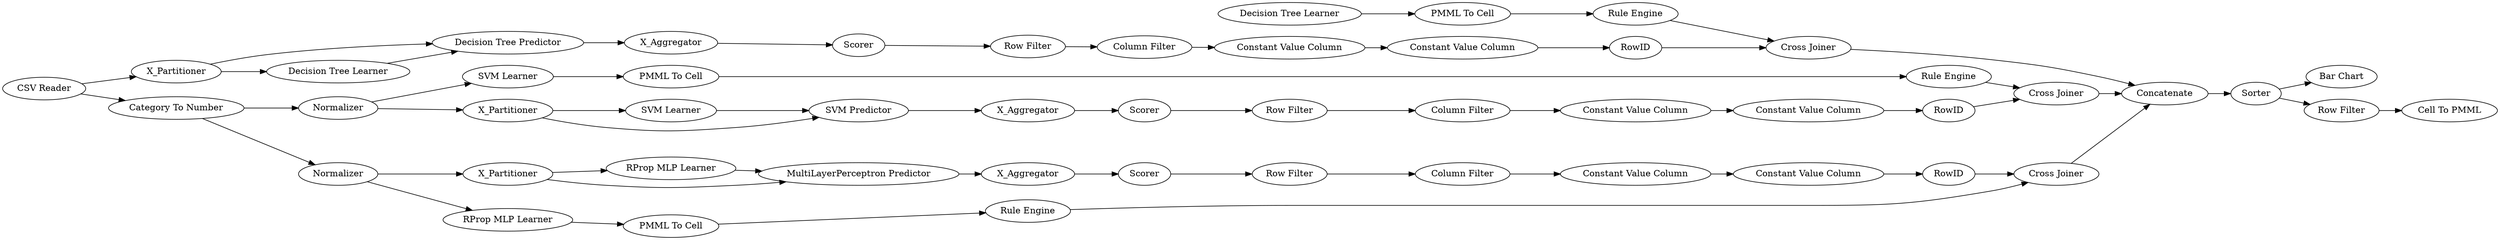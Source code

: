digraph {
	"-4789366368564397375_38" [label="Cross Joiner"]
	"262910917285728600_39" [label="Cross Joiner"]
	"-3721087672745601343_39" [label=Normalizer]
	"262910917285728600_7" [label=X_Aggregator]
	"-3721087672745601343_31" [label="RProp MLP Learner"]
	"-765695033901777488_59" [label="Bar Chart"]
	"-3758143944974146509_294" [label="Column Filter"]
	"-765695033901777488_60" [label=Concatenate]
	"-1048775669775063211_9" [label="Row Filter"]
	"5534939950999658491_33" [label="SVM Learner"]
	"-2909781546839015170_290" [label="Constant Value Column"]
	"-4894850547449539820_28" [label="PMML To Cell"]
	"-4894850547449539820_34" [label="Rule Engine"]
	"262910917285728600_31" [label="SVM Learner"]
	"-3758143944974146509_293" [label=RowID]
	"7018939695683497995_22" [label="PMML To Cell"]
	"-765695033901777488_52" [label=Sorter]
	"-4789366368564397375_2" [label=X_Partitioner]
	"-4789366368564397375_32" [label="Decision Tree Predictor"]
	"-3721087672745601343_2" [label=X_Partitioner]
	"-3721087672745601343_38" [label="Cross Joiner"]
	"-1048775669775063211_294" [label="Column Filter"]
	"5534939950999658491_34" [label="PMML To Cell"]
	"-3758143944974146509_292" [label="Constant Value Column"]
	"-4789366368564397375_39" [label=Scorer]
	"-765695033901777488_58" [label="Category To Number"]
	"-3721087672745601343_40" [label=Scorer]
	"-765695033901777488_62" [label="CSV Reader"]
	"-2909781546839015170_293" [label=RowID]
	"-765695033901777488_54" [label="Cell To PMML"]
	"262910917285728600_2" [label=X_Partitioner]
	"-2909781546839015170_9" [label="Row Filter"]
	"5534939950999658491_35" [label="Rule Engine"]
	"-2909781546839015170_294" [label="Column Filter"]
	"-4789366368564397375_7" [label=X_Aggregator]
	"7018939695683497995_35" [label="RProp MLP Learner"]
	"-3721087672745601343_7" [label=X_Aggregator]
	"-765695033901777488_53" [label="Row Filter"]
	"-1048775669775063211_290" [label="Constant Value Column"]
	"-3758143944974146509_9" [label="Row Filter"]
	"262910917285728600_40" [label=Normalizer]
	"-1048775669775063211_293" [label=RowID]
	"262910917285728600_32" [label="SVM Predictor"]
	"262910917285728600_41" [label=Scorer]
	"-4789366368564397375_31" [label="Decision Tree Learner"]
	"-1048775669775063211_292" [label="Constant Value Column"]
	"7018939695683497995_34" [label="Rule Engine"]
	"-4894850547449539820_33" [label="Decision Tree Learner"]
	"-2909781546839015170_292" [label="Constant Value Column"]
	"-3758143944974146509_290" [label="Constant Value Column"]
	"-3721087672745601343_32" [label="MultiLayerPerceptron Predictor"]
	"262910917285728600_31" -> "262910917285728600_32"
	"5534939950999658491_33" -> "5534939950999658491_34"
	"5534939950999658491_35" -> "262910917285728600_39"
	"-4789366368564397375_7" -> "-4789366368564397375_39"
	"262910917285728600_2" -> "262910917285728600_31"
	"-4789366368564397375_31" -> "-4789366368564397375_32"
	"-4894850547449539820_33" -> "-4894850547449539820_28"
	"-3721087672745601343_39" -> "-3721087672745601343_2"
	"262910917285728600_40" -> "5534939950999658491_33"
	"-765695033901777488_58" -> "-3721087672745601343_39"
	"-4789366368564397375_38" -> "-765695033901777488_60"
	"-4789366368564397375_2" -> "-4789366368564397375_31"
	"-2909781546839015170_290" -> "-2909781546839015170_292"
	"-4894850547449539820_28" -> "-4894850547449539820_34"
	"262910917285728600_40" -> "262910917285728600_2"
	"-3721087672745601343_31" -> "-3721087672745601343_32"
	"-765695033901777488_58" -> "262910917285728600_40"
	"-3721087672745601343_2" -> "-3721087672745601343_32"
	"-3721087672745601343_39" -> "7018939695683497995_35"
	"-765695033901777488_53" -> "-765695033901777488_54"
	"-1048775669775063211_293" -> "262910917285728600_39"
	"-765695033901777488_52" -> "-765695033901777488_59"
	"7018939695683497995_34" -> "-3721087672745601343_38"
	"262910917285728600_41" -> "-1048775669775063211_9"
	"-765695033901777488_62" -> "-4789366368564397375_2"
	"-3721087672745601343_2" -> "-3721087672745601343_31"
	"-4789366368564397375_2" -> "-4789366368564397375_32"
	"-4789366368564397375_39" -> "-3758143944974146509_9"
	"7018939695683497995_35" -> "7018939695683497995_22"
	"-3721087672745601343_32" -> "-3721087672745601343_7"
	"262910917285728600_32" -> "262910917285728600_7"
	"-3758143944974146509_294" -> "-3758143944974146509_290"
	"-765695033901777488_62" -> "-765695033901777488_58"
	"-2909781546839015170_9" -> "-2909781546839015170_294"
	"-4894850547449539820_34" -> "-4789366368564397375_38"
	"-3721087672745601343_40" -> "-2909781546839015170_9"
	"-1048775669775063211_294" -> "-1048775669775063211_290"
	"-1048775669775063211_292" -> "-1048775669775063211_293"
	"-3721087672745601343_38" -> "-765695033901777488_60"
	"-765695033901777488_52" -> "-765695033901777488_53"
	"-4789366368564397375_32" -> "-4789366368564397375_7"
	"-3758143944974146509_9" -> "-3758143944974146509_294"
	"-2909781546839015170_292" -> "-2909781546839015170_293"
	"-3758143944974146509_292" -> "-3758143944974146509_293"
	"-2909781546839015170_293" -> "-3721087672745601343_38"
	"-1048775669775063211_290" -> "-1048775669775063211_292"
	"262910917285728600_39" -> "-765695033901777488_60"
	"-3758143944974146509_290" -> "-3758143944974146509_292"
	"-765695033901777488_60" -> "-765695033901777488_52"
	"7018939695683497995_22" -> "7018939695683497995_34"
	"-3758143944974146509_293" -> "-4789366368564397375_38"
	"-2909781546839015170_294" -> "-2909781546839015170_290"
	"-1048775669775063211_9" -> "-1048775669775063211_294"
	"262910917285728600_2" -> "262910917285728600_32"
	"262910917285728600_7" -> "262910917285728600_41"
	"5534939950999658491_34" -> "5534939950999658491_35"
	"-3721087672745601343_7" -> "-3721087672745601343_40"
	rankdir=LR
}
